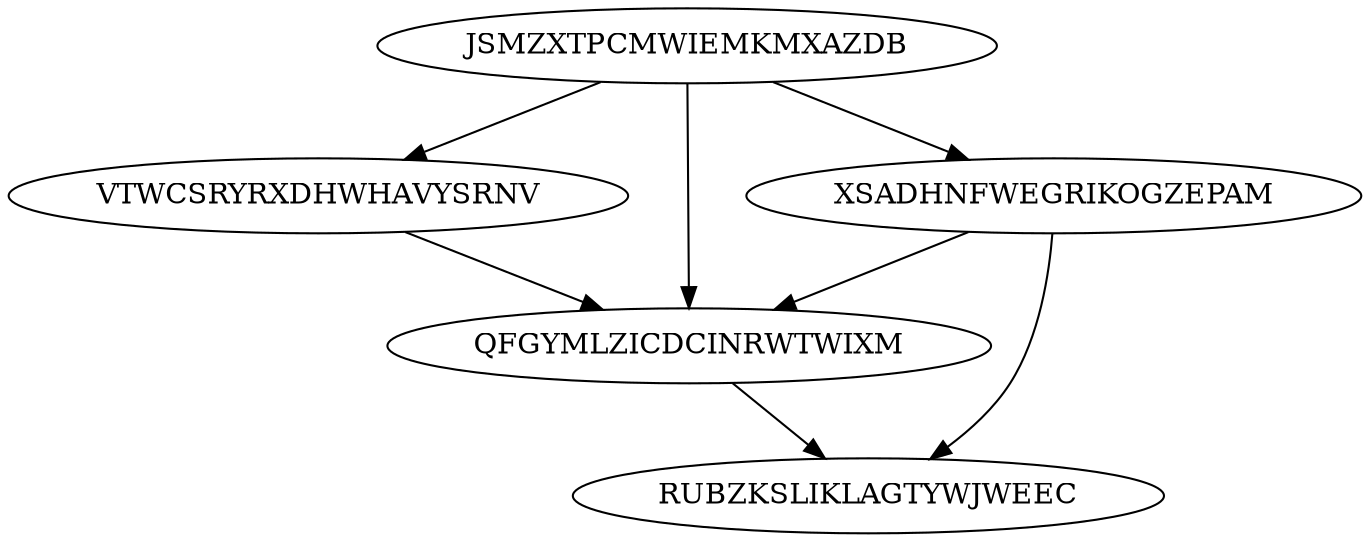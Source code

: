 digraph N5M7 {
	JSMZXTPCMWIEMKMXAZDB	[Weight=13];
	VTWCSRYRXDHWHAVYSRNV	[Weight=12];
	XSADHNFWEGRIKOGZEPAM	[Weight=12];
	QFGYMLZICDCINRWTWIXM	[Weight=17];
	RUBZKSLIKLAGTYWJWEEC	[Weight=12];
	VTWCSRYRXDHWHAVYSRNV -> QFGYMLZICDCINRWTWIXM [Weight=19];
	QFGYMLZICDCINRWTWIXM -> RUBZKSLIKLAGTYWJWEEC [Weight=10];
	XSADHNFWEGRIKOGZEPAM -> RUBZKSLIKLAGTYWJWEEC [Weight=15];
	JSMZXTPCMWIEMKMXAZDB -> XSADHNFWEGRIKOGZEPAM [Weight=15];
	JSMZXTPCMWIEMKMXAZDB -> VTWCSRYRXDHWHAVYSRNV [Weight=17];
	XSADHNFWEGRIKOGZEPAM -> QFGYMLZICDCINRWTWIXM [Weight=15];
	JSMZXTPCMWIEMKMXAZDB -> QFGYMLZICDCINRWTWIXM [Weight=16];
}
